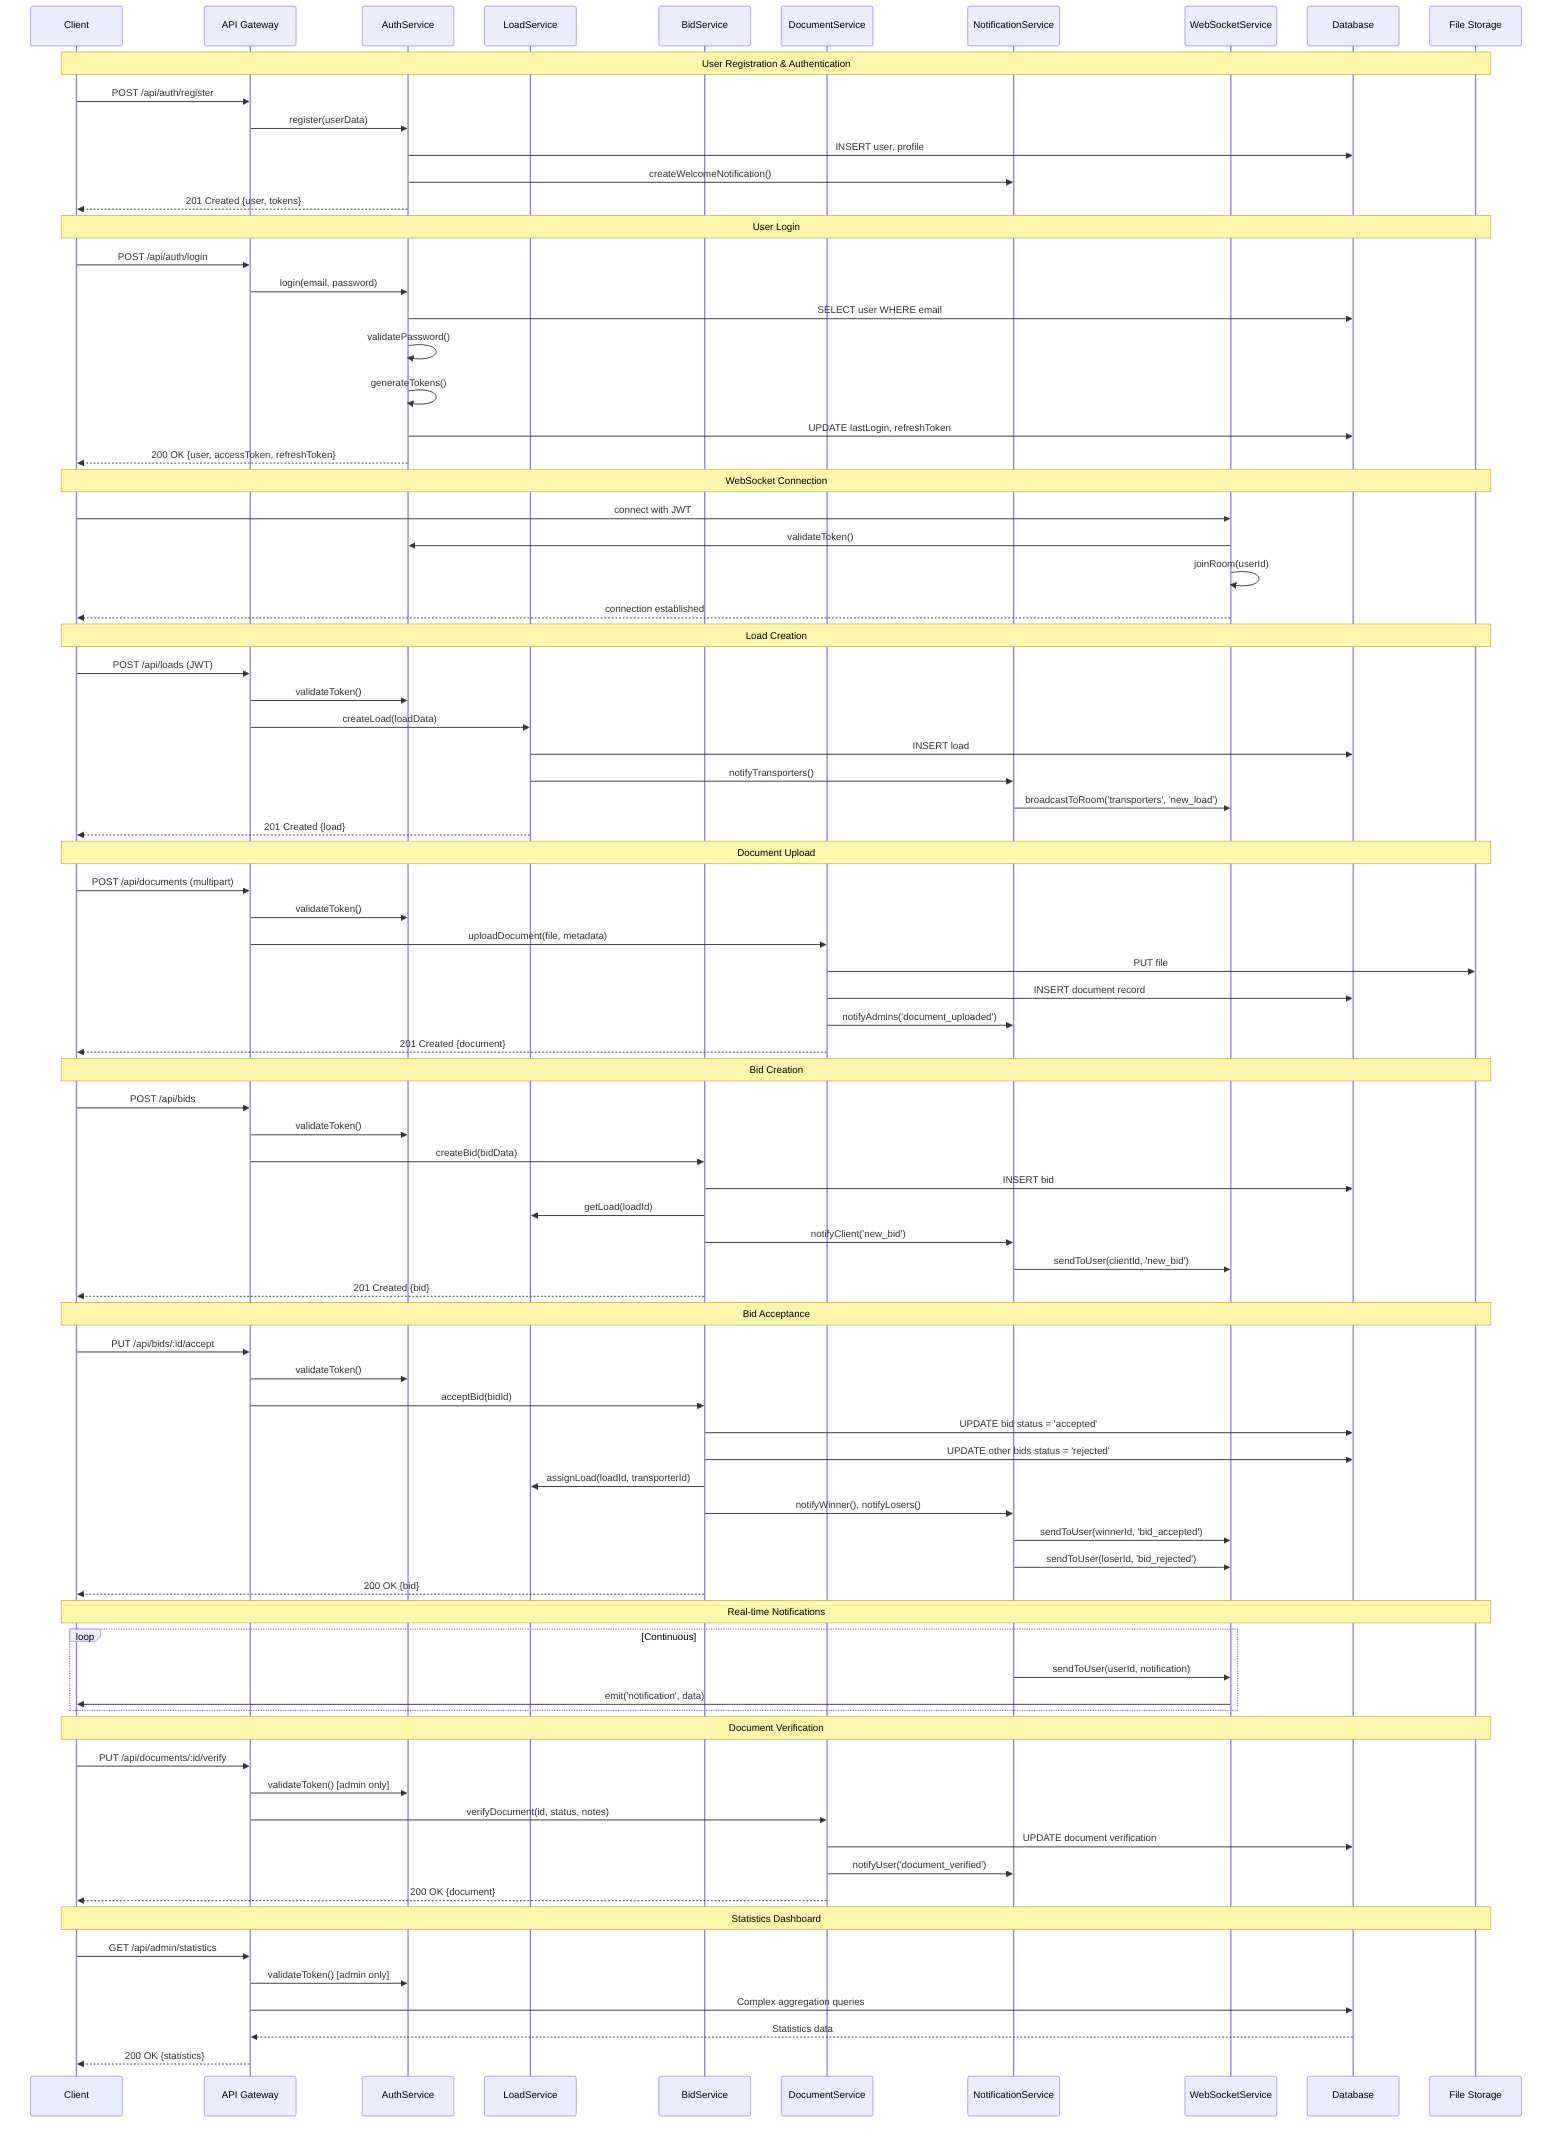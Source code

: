 sequenceDiagram
    participant C as Client
    participant A as API Gateway
    participant AS as AuthService
    participant LS as LoadService
    participant BS as BidService
    participant DS as DocumentService
    participant NS as NotificationService
    participant WS as WebSocketService
    participant DB as Database
    participant S3 as File Storage

    Note over C,S3: User Registration & Authentication
    C->>A: POST /api/auth/register
    A->>AS: register(userData)
    AS->>DB: INSERT user, profile
    AS->>NS: createWelcomeNotification()
    AS-->>C: 201 Created {user, tokens}

    Note over C,S3: User Login
    C->>A: POST /api/auth/login
    A->>AS: login(email, password)
    AS->>DB: SELECT user WHERE email
    AS->>AS: validatePassword()
    AS->>AS: generateTokens()
    AS->>DB: UPDATE lastLogin, refreshToken
    AS-->>C: 200 OK {user, accessToken, refreshToken}

    Note over C,S3: WebSocket Connection
    C->>WS: connect with JWT
    WS->>AS: validateToken()
    WS->>WS: joinRoom(userId)
    WS-->>C: connection established

    Note over C,S3: Load Creation
    C->>A: POST /api/loads (JWT)
    A->>AS: validateToken()
    A->>LS: createLoad(loadData)
    LS->>DB: INSERT load
    LS->>NS: notifyTransporters()
    NS->>WS: broadcastToRoom('transporters', 'new_load')
    LS-->>C: 201 Created {load}

    Note over C,S3: Document Upload
    C->>A: POST /api/documents (multipart)
    A->>AS: validateToken()
    A->>DS: uploadDocument(file, metadata)
    DS->>S3: PUT file
    DS->>DB: INSERT document record
    DS->>NS: notifyAdmins('document_uploaded')
    DS-->>C: 201 Created {document}

    Note over C,S3: Bid Creation
    C->>A: POST /api/bids
    A->>AS: validateToken()
    A->>BS: createBid(bidData)
    BS->>DB: INSERT bid
    BS->>LS: getLoad(loadId)
    BS->>NS: notifyClient('new_bid')
    NS->>WS: sendToUser(clientId, 'new_bid')
    BS-->>C: 201 Created {bid}

    Note over C,S3: Bid Acceptance
    C->>A: PUT /api/bids/:id/accept
    A->>AS: validateToken()
    A->>BS: acceptBid(bidId)
    BS->>DB: UPDATE bid status = 'accepted'
    BS->>DB: UPDATE other bids status = 'rejected'
    BS->>LS: assignLoad(loadId, transporterId)
    BS->>NS: notifyWinner(), notifyLosers()
    NS->>WS: sendToUser(winnerId, 'bid_accepted')
    NS->>WS: sendToUser(loserId, 'bid_rejected')
    BS-->>C: 200 OK {bid}

    Note over C,S3: Real-time Notifications
    loop Continuous
        NS->>WS: sendToUser(userId, notification)
        WS->>C: emit('notification', data)
    end

    Note over C,S3: Document Verification
    C->>A: PUT /api/documents/:id/verify
    A->>AS: validateToken() [admin only]
    A->>DS: verifyDocument(id, status, notes)
    DS->>DB: UPDATE document verification
    DS->>NS: notifyUser('document_verified')
    DS-->>C: 200 OK {document}

    Note over C,S3: Statistics Dashboard
    C->>A: GET /api/admin/statistics
    A->>AS: validateToken() [admin only]
    A->>DB: Complex aggregation queries
    DB-->>A: Statistics data
    A-->>C: 200 OK {statistics}